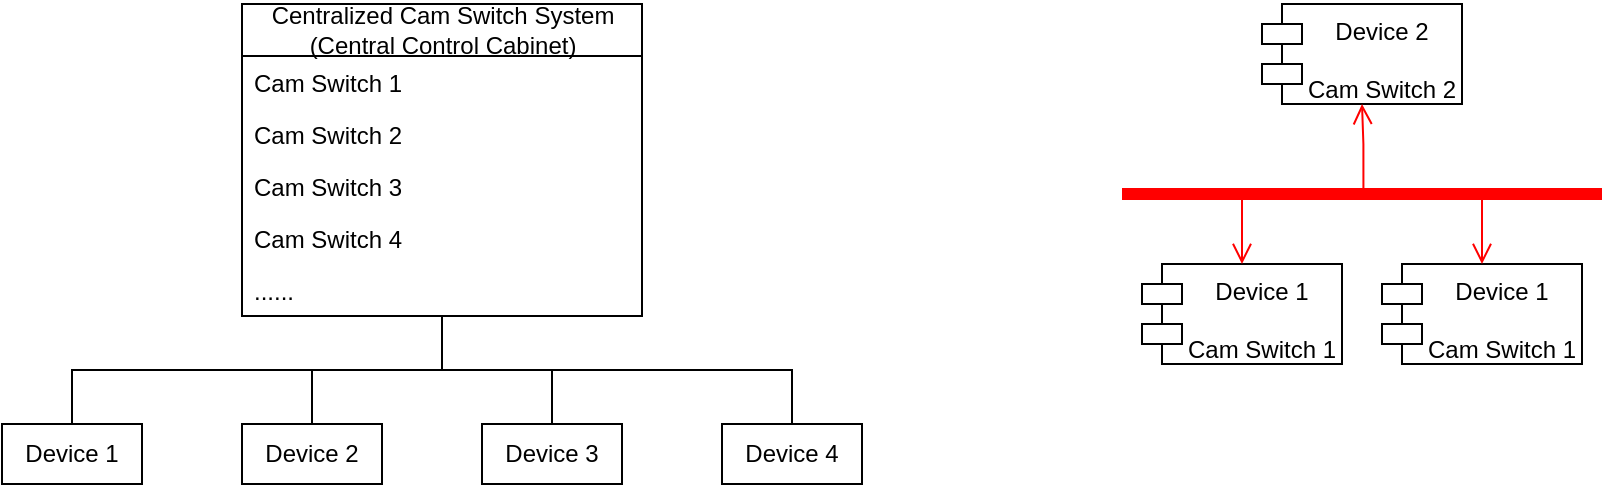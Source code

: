 <mxfile version="26.0.7">
  <diagram id="6a731a19-8d31-9384-78a2-239565b7b9f0" name="Page-1">
    <mxGraphModel dx="1195" dy="615" grid="1" gridSize="10" guides="1" tooltips="1" connect="1" arrows="1" fold="1" page="1" pageScale="1" pageWidth="1169" pageHeight="827" background="none" math="0" shadow="0">
      <root>
        <mxCell id="0" />
        <mxCell id="1" parent="0" />
        <mxCell id="yubhM1SOayhGXeNkUcZc-1801" value="Centralized Cam Switch System&lt;br&gt;(Central Control Cabinet)" style="swimlane;fontStyle=0;childLayout=stackLayout;horizontal=1;startSize=26;fillColor=none;horizontalStack=0;resizeParent=1;resizeParentMax=0;resizeLast=0;collapsible=1;marginBottom=0;html=1;" vertex="1" parent="1">
          <mxGeometry x="200" y="320" width="200" height="156" as="geometry" />
        </mxCell>
        <mxCell id="yubhM1SOayhGXeNkUcZc-1802" value="Cam Switch 1" style="text;strokeColor=none;fillColor=none;align=left;verticalAlign=top;spacingLeft=4;spacingRight=4;overflow=hidden;rotatable=0;points=[[0,0.5],[1,0.5]];portConstraint=eastwest;whiteSpace=wrap;html=1;" vertex="1" parent="yubhM1SOayhGXeNkUcZc-1801">
          <mxGeometry y="26" width="200" height="26" as="geometry" />
        </mxCell>
        <mxCell id="yubhM1SOayhGXeNkUcZc-1803" value="Cam Switch&amp;nbsp;2" style="text;strokeColor=none;fillColor=none;align=left;verticalAlign=top;spacingLeft=4;spacingRight=4;overflow=hidden;rotatable=0;points=[[0,0.5],[1,0.5]];portConstraint=eastwest;whiteSpace=wrap;html=1;" vertex="1" parent="yubhM1SOayhGXeNkUcZc-1801">
          <mxGeometry y="52" width="200" height="26" as="geometry" />
        </mxCell>
        <mxCell id="yubhM1SOayhGXeNkUcZc-1804" value="Cam Switch&amp;nbsp;3" style="text;strokeColor=none;fillColor=none;align=left;verticalAlign=top;spacingLeft=4;spacingRight=4;overflow=hidden;rotatable=0;points=[[0,0.5],[1,0.5]];portConstraint=eastwest;whiteSpace=wrap;html=1;" vertex="1" parent="yubhM1SOayhGXeNkUcZc-1801">
          <mxGeometry y="78" width="200" height="26" as="geometry" />
        </mxCell>
        <mxCell id="yubhM1SOayhGXeNkUcZc-1805" value="Cam Switch&amp;nbsp;4" style="text;strokeColor=none;fillColor=none;align=left;verticalAlign=top;spacingLeft=4;spacingRight=4;overflow=hidden;rotatable=0;points=[[0,0.5],[1,0.5]];portConstraint=eastwest;whiteSpace=wrap;html=1;" vertex="1" parent="yubhM1SOayhGXeNkUcZc-1801">
          <mxGeometry y="104" width="200" height="26" as="geometry" />
        </mxCell>
        <mxCell id="yubhM1SOayhGXeNkUcZc-1806" value="......" style="text;strokeColor=none;fillColor=none;align=left;verticalAlign=top;spacingLeft=4;spacingRight=4;overflow=hidden;rotatable=0;points=[[0,0.5],[1,0.5]];portConstraint=eastwest;whiteSpace=wrap;html=1;" vertex="1" parent="yubhM1SOayhGXeNkUcZc-1801">
          <mxGeometry y="130" width="200" height="26" as="geometry" />
        </mxCell>
        <mxCell id="yubhM1SOayhGXeNkUcZc-1807" value="Device 1" style="whiteSpace=wrap;html=1;align=center;verticalAlign=middle;treeFolding=1;treeMoving=1;newEdgeStyle={&quot;edgeStyle&quot;:&quot;elbowEdgeStyle&quot;,&quot;startArrow&quot;:&quot;none&quot;,&quot;endArrow&quot;:&quot;none&quot;};" vertex="1" parent="1">
          <mxGeometry x="80" y="530" width="70" height="30" as="geometry" />
        </mxCell>
        <mxCell id="yubhM1SOayhGXeNkUcZc-1808" value="" style="edgeStyle=elbowEdgeStyle;elbow=vertical;sourcePerimeterSpacing=0;targetPerimeterSpacing=0;startArrow=none;endArrow=none;rounded=0;curved=0;" edge="1" target="yubhM1SOayhGXeNkUcZc-1807" parent="1" source="yubhM1SOayhGXeNkUcZc-1801">
          <mxGeometry relative="1" as="geometry">
            <mxPoint x="370" y="490" as="sourcePoint" />
          </mxGeometry>
        </mxCell>
        <mxCell id="yubhM1SOayhGXeNkUcZc-1810" value="Device 2" style="whiteSpace=wrap;html=1;align=center;verticalAlign=middle;treeFolding=1;treeMoving=1;newEdgeStyle={&quot;edgeStyle&quot;:&quot;elbowEdgeStyle&quot;,&quot;startArrow&quot;:&quot;none&quot;,&quot;endArrow&quot;:&quot;none&quot;};" vertex="1" parent="1">
          <mxGeometry x="200" y="530" width="70" height="30" as="geometry" />
        </mxCell>
        <mxCell id="yubhM1SOayhGXeNkUcZc-1811" value="" style="edgeStyle=elbowEdgeStyle;elbow=vertical;sourcePerimeterSpacing=0;targetPerimeterSpacing=0;startArrow=none;endArrow=none;rounded=0;curved=0;" edge="1" target="yubhM1SOayhGXeNkUcZc-1810" parent="1" source="yubhM1SOayhGXeNkUcZc-1801">
          <mxGeometry relative="1" as="geometry">
            <mxPoint x="220" y="495" as="sourcePoint" />
          </mxGeometry>
        </mxCell>
        <mxCell id="yubhM1SOayhGXeNkUcZc-1812" value="Device 3" style="whiteSpace=wrap;html=1;align=center;verticalAlign=middle;treeFolding=1;treeMoving=1;newEdgeStyle={&quot;edgeStyle&quot;:&quot;elbowEdgeStyle&quot;,&quot;startArrow&quot;:&quot;none&quot;,&quot;endArrow&quot;:&quot;none&quot;};" vertex="1" parent="1">
          <mxGeometry x="320" y="530" width="70" height="30" as="geometry" />
        </mxCell>
        <mxCell id="yubhM1SOayhGXeNkUcZc-1813" value="" style="edgeStyle=elbowEdgeStyle;elbow=vertical;sourcePerimeterSpacing=0;targetPerimeterSpacing=0;startArrow=none;endArrow=none;rounded=0;curved=0;" edge="1" parent="1" target="yubhM1SOayhGXeNkUcZc-1812" source="yubhM1SOayhGXeNkUcZc-1801">
          <mxGeometry relative="1" as="geometry">
            <mxPoint x="540" y="476" as="sourcePoint" />
          </mxGeometry>
        </mxCell>
        <mxCell id="yubhM1SOayhGXeNkUcZc-1814" value="Device 4" style="whiteSpace=wrap;html=1;align=center;verticalAlign=middle;treeFolding=1;treeMoving=1;newEdgeStyle={&quot;edgeStyle&quot;:&quot;elbowEdgeStyle&quot;,&quot;startArrow&quot;:&quot;none&quot;,&quot;endArrow&quot;:&quot;none&quot;};" vertex="1" parent="1">
          <mxGeometry x="440" y="530" width="70" height="30" as="geometry" />
        </mxCell>
        <mxCell id="yubhM1SOayhGXeNkUcZc-1815" value="" style="edgeStyle=elbowEdgeStyle;elbow=vertical;sourcePerimeterSpacing=0;targetPerimeterSpacing=0;startArrow=none;endArrow=none;rounded=0;curved=0;" edge="1" parent="1" target="yubhM1SOayhGXeNkUcZc-1814" source="yubhM1SOayhGXeNkUcZc-1801">
          <mxGeometry relative="1" as="geometry">
            <mxPoint x="660" y="476" as="sourcePoint" />
          </mxGeometry>
        </mxCell>
        <mxCell id="yubhM1SOayhGXeNkUcZc-1816" value="Device 1&lt;br&gt;&lt;br&gt;Cam Switch 1" style="shape=module;align=left;spacingLeft=20;align=center;verticalAlign=top;whiteSpace=wrap;html=1;" vertex="1" parent="1">
          <mxGeometry x="650" y="450" width="100" height="50" as="geometry" />
        </mxCell>
        <mxCell id="yubhM1SOayhGXeNkUcZc-1817" value="" style="shape=line;html=1;strokeWidth=6;strokeColor=#ff0000;" vertex="1" parent="1">
          <mxGeometry x="640" y="410" width="240" height="10" as="geometry" />
        </mxCell>
        <mxCell id="yubhM1SOayhGXeNkUcZc-1818" value="" style="edgeStyle=orthogonalEdgeStyle;html=1;verticalAlign=bottom;endArrow=open;endSize=8;strokeColor=#ff0000;rounded=0;exitX=0.25;exitY=0.5;exitDx=0;exitDy=0;exitPerimeter=0;" edge="1" source="yubhM1SOayhGXeNkUcZc-1817" parent="1" target="yubhM1SOayhGXeNkUcZc-1816">
          <mxGeometry relative="1" as="geometry">
            <mxPoint x="680" y="660" as="targetPoint" />
            <mxPoint x="720" y="460" as="sourcePoint" />
          </mxGeometry>
        </mxCell>
        <mxCell id="yubhM1SOayhGXeNkUcZc-1821" value="Device 2&lt;br&gt;&lt;br&gt;Cam Switch 2" style="shape=module;align=left;spacingLeft=20;align=center;verticalAlign=top;whiteSpace=wrap;html=1;" vertex="1" parent="1">
          <mxGeometry x="710" y="320" width="100" height="50" as="geometry" />
        </mxCell>
        <mxCell id="yubhM1SOayhGXeNkUcZc-1822" value="" style="edgeStyle=orthogonalEdgeStyle;html=1;verticalAlign=bottom;endArrow=open;endSize=8;strokeColor=#ff0000;rounded=0;exitX=0.503;exitY=0.667;exitDx=0;exitDy=0;exitPerimeter=0;" edge="1" parent="1" source="yubhM1SOayhGXeNkUcZc-1817" target="yubhM1SOayhGXeNkUcZc-1821">
          <mxGeometry relative="1" as="geometry">
            <mxPoint x="870" y="261.67" as="targetPoint" />
            <mxPoint x="810" y="370" as="sourcePoint" />
          </mxGeometry>
        </mxCell>
        <mxCell id="yubhM1SOayhGXeNkUcZc-1823" value="Device 1&lt;br&gt;&lt;br&gt;Cam Switch 1" style="shape=module;align=left;spacingLeft=20;align=center;verticalAlign=top;whiteSpace=wrap;html=1;" vertex="1" parent="1">
          <mxGeometry x="770" y="450" width="100" height="50" as="geometry" />
        </mxCell>
        <mxCell id="yubhM1SOayhGXeNkUcZc-1824" value="" style="edgeStyle=orthogonalEdgeStyle;html=1;verticalAlign=bottom;endArrow=open;endSize=8;strokeColor=#ff0000;rounded=0;exitX=0.75;exitY=0.5;exitDx=0;exitDy=0;exitPerimeter=0;" edge="1" parent="1" target="yubhM1SOayhGXeNkUcZc-1823" source="yubhM1SOayhGXeNkUcZc-1817">
          <mxGeometry relative="1" as="geometry">
            <mxPoint x="790" y="660" as="targetPoint" />
            <mxPoint x="840" y="440" as="sourcePoint" />
          </mxGeometry>
        </mxCell>
      </root>
    </mxGraphModel>
  </diagram>
</mxfile>
